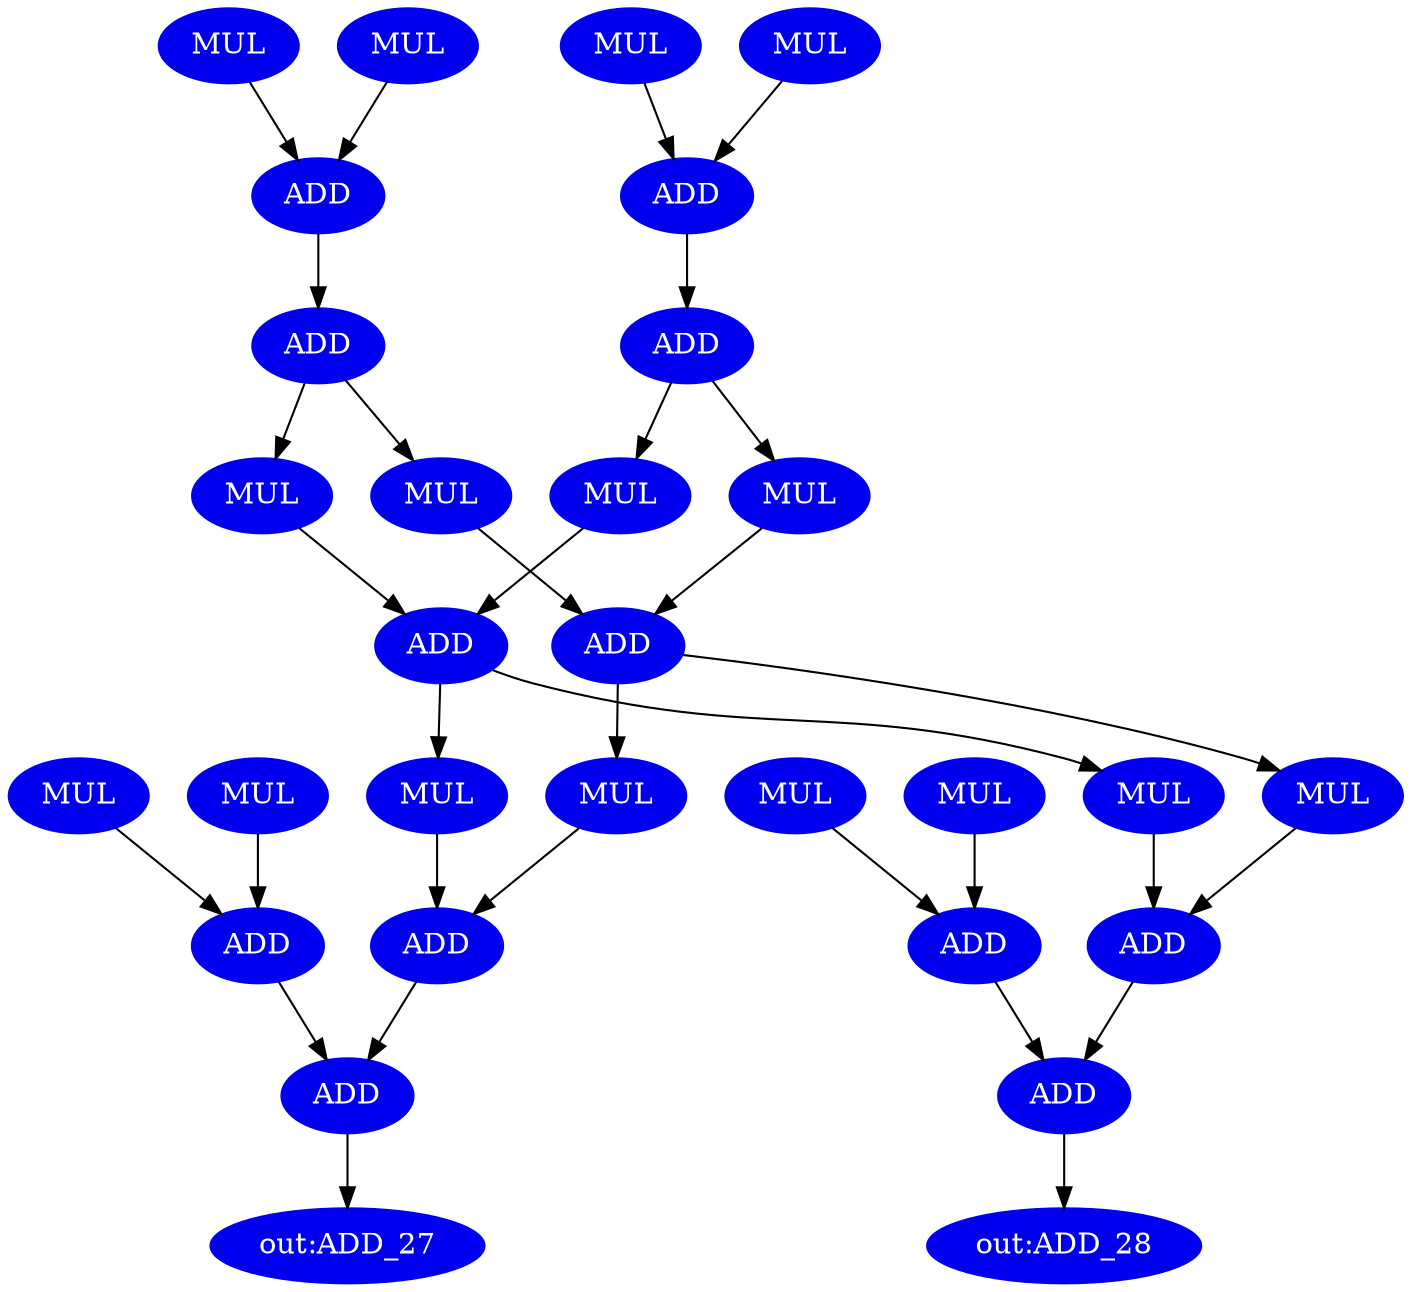 strict digraph "arf" {
node [color=blue2, fontcolor=white, style=filled];
MUL_1 [label=MUL];
MUL_2 [label=MUL];
MUL_3 [label=MUL];
MUL_4 [label=MUL];
MUL_5 [label=MUL];
MUL_6 [label=MUL];
MUL_7 [label=MUL];
MUL_8 [label=MUL];
ADD_9 [label=ADD];
ADD_10 [label=ADD];
ADD_11 [label=ADD];
ADD_12 [label=ADD];
ADD_13 [label=ADD];
ADD_14 [label=ADD];
MUL_15 [label=MUL];
MUL_16 [label=MUL];
MUL_17 [label=MUL];
MUL_18 [label=MUL];
ADD_19 [label=ADD];
ADD_20 [label=ADD];
MUL_21 [label=MUL];
MUL_22 [label=MUL];
MUL_23 [label=MUL];
MUL_24 [label=MUL];
ADD_25 [label=ADD];
ADD_26 [label=ADD];
ADD_27 [label=ADD];
ADD_28 [label=ADD];
"out:ADD_27";
"out:ADD_28";
MUL_1 -> ADD_9  [name=0];
MUL_2 -> ADD_9  [name=1];
MUL_3 -> ADD_10  [name=2];
MUL_4 -> ADD_10  [name=3];
MUL_5 -> ADD_11  [name=4];
MUL_6 -> ADD_11  [name=5];
MUL_7 -> ADD_12  [name=6];
MUL_8 -> ADD_12  [name=7];
ADD_9 -> ADD_27  [name=8];
ADD_10 -> ADD_13  [name=9];
ADD_11 -> ADD_14  [name=10];
ADD_12 -> ADD_28  [name=11];
ADD_13 -> MUL_15  [name=12];
ADD_13 -> MUL_17  [name=13];
ADD_14 -> MUL_16  [name=14];
ADD_14 -> MUL_18  [name=15];
MUL_15 -> ADD_19  [name=16];
MUL_16 -> ADD_19  [name=17];
MUL_17 -> ADD_20  [name=18];
MUL_18 -> ADD_20  [name=19];
ADD_19 -> MUL_21  [name=20];
ADD_19 -> MUL_23  [name=21];
ADD_20 -> MUL_22  [name=22];
ADD_20 -> MUL_24  [name=23];
MUL_21 -> ADD_25  [name=24];
MUL_22 -> ADD_25  [name=25];
MUL_23 -> ADD_26  [name=26];
MUL_24 -> ADD_26  [name=27];
ADD_25 -> ADD_27  [name=28];
ADD_26 -> ADD_28  [name=29];
ADD_27 -> "out:ADD_27";
ADD_28 -> "out:ADD_28";
}
